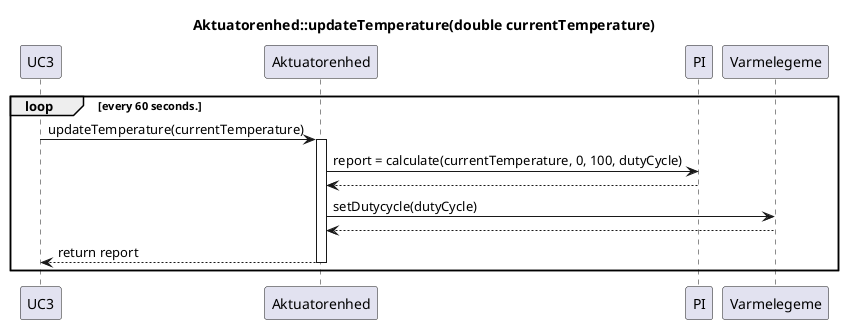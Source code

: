 
@startuml SD_AE_updateTemperature
title :Aktuatorenhed::updateTemperature(double currentTemperature)

participant "UC3" as u
participant Aktuatorenhed as a
participant PI as p
participant Varmelegeme as v

loop every 60 seconds.
    u -> a : updateTemperature(currentTemperature)
    activate a
        a -> p : report = calculate(currentTemperature, 0, 100, dutyCycle)
        a <-- p
        a -> v : setDutycycle(dutyCycle)
        a <-- v
        u <-- a : return report
    deactivate a
end


@enduml